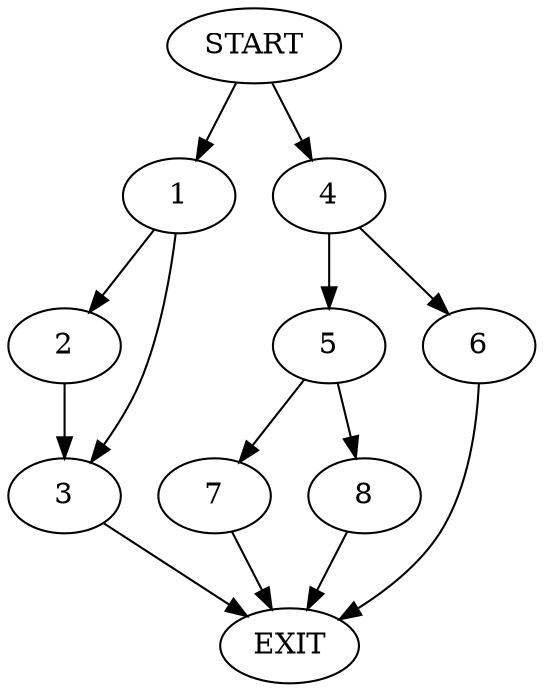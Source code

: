 digraph {
0 [label="START"]
9 [label="EXIT"]
0 -> 1
1 -> 2
1 -> 3
3 -> 9
2 -> 3
0 -> 4
4 -> 5
4 -> 6
6 -> 9
5 -> 7
5 -> 8
8 -> 9
7 -> 9
}
